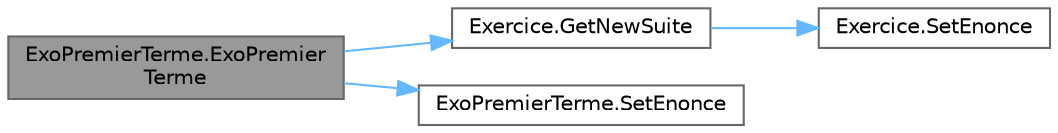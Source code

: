 digraph "ExoPremierTerme.ExoPremierTerme"
{
 // LATEX_PDF_SIZE
  bgcolor="transparent";
  edge [fontname=Helvetica,fontsize=10,labelfontname=Helvetica,labelfontsize=10];
  node [fontname=Helvetica,fontsize=10,shape=box,height=0.2,width=0.4];
  rankdir="LR";
  Node1 [id="Node000001",label="ExoPremierTerme.ExoPremier\lTerme",height=0.2,width=0.4,color="gray40", fillcolor="grey60", style="filled", fontcolor="black",tooltip=" "];
  Node1 -> Node2 [id="edge1_Node000001_Node000002",color="steelblue1",style="solid",tooltip=" "];
  Node2 [id="Node000002",label="Exercice.GetNewSuite",height=0.2,width=0.4,color="grey40", fillcolor="white", style="filled",URL="$class_exercice.html#ac937f6597b7eb65864d9b8273bc80fe9",tooltip="Sert à (re)génèrer l'exercice."];
  Node2 -> Node3 [id="edge2_Node000002_Node000003",color="steelblue1",style="solid",tooltip=" "];
  Node3 [id="Node000003",label="Exercice.SetEnonce",height=0.2,width=0.4,color="grey40", fillcolor="white", style="filled",URL="$class_exercice.html#aaee8856bd1ba57c711ced217505a8935",tooltip="Servira à générer l'énoncé et le format de réponse correspondant au type d'exercice."];
  Node1 -> Node4 [id="edge3_Node000001_Node000004",color="steelblue1",style="solid",tooltip=" "];
  Node4 [id="Node000004",label="ExoPremierTerme.SetEnonce",height=0.2,width=0.4,color="grey40", fillcolor="white", style="filled",URL="$class_exo_premier_terme.html#a5b6dfed02b25c108b59dbc153dc4c52c",tooltip=" "];
}
